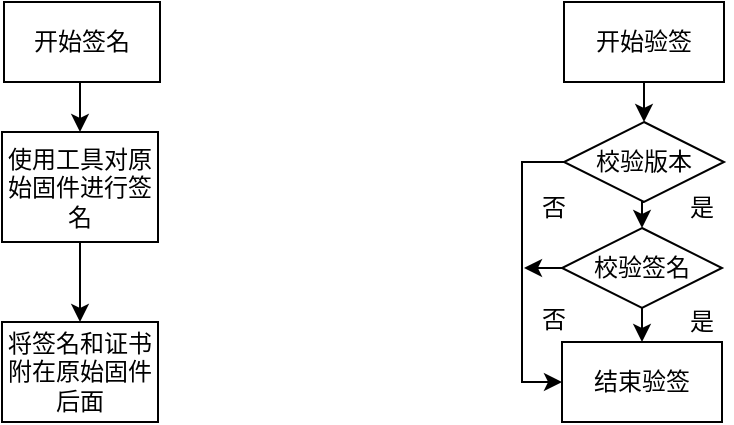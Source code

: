 <mxfile version="17.4.6" type="github">
  <diagram id="itXDM7xVuKAZh9ORiLuy" name="Page-1">
    <mxGraphModel dx="782" dy="1647" grid="0" gridSize="10" guides="1" tooltips="1" connect="1" arrows="1" fold="1" page="1" pageScale="1" pageWidth="827" pageHeight="1169" math="0" shadow="0">
      <root>
        <mxCell id="0" />
        <mxCell id="1" parent="0" />
        <mxCell id="Yp8vXP4M79q_ZlIKRfWr-5" style="edgeStyle=orthogonalEdgeStyle;rounded=0;orthogonalLoop=1;jettySize=auto;html=1;exitX=0.5;exitY=1;exitDx=0;exitDy=0;entryX=0.5;entryY=0;entryDx=0;entryDy=0;" parent="1" source="Yp8vXP4M79q_ZlIKRfWr-1" target="Yp8vXP4M79q_ZlIKRfWr-2" edge="1">
          <mxGeometry relative="1" as="geometry" />
        </mxCell>
        <mxCell id="Yp8vXP4M79q_ZlIKRfWr-1" value="开始验签" style="rounded=0;whiteSpace=wrap;html=1;" parent="1" vertex="1">
          <mxGeometry x="360" y="-240" width="80" height="40" as="geometry" />
        </mxCell>
        <mxCell id="Yp8vXP4M79q_ZlIKRfWr-6" style="edgeStyle=orthogonalEdgeStyle;rounded=0;orthogonalLoop=1;jettySize=auto;html=1;exitX=0.5;exitY=1;exitDx=0;exitDy=0;entryX=0.5;entryY=0;entryDx=0;entryDy=0;" parent="1" source="Yp8vXP4M79q_ZlIKRfWr-2" target="Yp8vXP4M79q_ZlIKRfWr-4" edge="1">
          <mxGeometry relative="1" as="geometry" />
        </mxCell>
        <mxCell id="Yp8vXP4M79q_ZlIKRfWr-13" style="edgeStyle=orthogonalEdgeStyle;rounded=0;orthogonalLoop=1;jettySize=auto;html=1;exitX=0;exitY=0.5;exitDx=0;exitDy=0;entryX=0;entryY=0.5;entryDx=0;entryDy=0;" parent="1" source="Yp8vXP4M79q_ZlIKRfWr-2" target="Yp8vXP4M79q_ZlIKRfWr-9" edge="1">
          <mxGeometry relative="1" as="geometry" />
        </mxCell>
        <mxCell id="Yp8vXP4M79q_ZlIKRfWr-2" value="校验版本" style="rhombus;whiteSpace=wrap;html=1;" parent="1" vertex="1">
          <mxGeometry x="360" y="-180" width="80" height="40" as="geometry" />
        </mxCell>
        <mxCell id="Yp8vXP4M79q_ZlIKRfWr-10" style="edgeStyle=orthogonalEdgeStyle;rounded=0;orthogonalLoop=1;jettySize=auto;html=1;exitX=0.5;exitY=1;exitDx=0;exitDy=0;entryX=0.5;entryY=0;entryDx=0;entryDy=0;" parent="1" source="Yp8vXP4M79q_ZlIKRfWr-4" target="Yp8vXP4M79q_ZlIKRfWr-9" edge="1">
          <mxGeometry relative="1" as="geometry" />
        </mxCell>
        <mxCell id="Yp8vXP4M79q_ZlIKRfWr-14" style="edgeStyle=orthogonalEdgeStyle;rounded=0;orthogonalLoop=1;jettySize=auto;html=1;exitX=0;exitY=0.5;exitDx=0;exitDy=0;" parent="1" source="Yp8vXP4M79q_ZlIKRfWr-4" edge="1">
          <mxGeometry relative="1" as="geometry">
            <mxPoint x="340" y="-107" as="targetPoint" />
          </mxGeometry>
        </mxCell>
        <mxCell id="Yp8vXP4M79q_ZlIKRfWr-4" value="校验签名" style="rhombus;whiteSpace=wrap;html=1;" parent="1" vertex="1">
          <mxGeometry x="359" y="-127" width="80" height="40" as="geometry" />
        </mxCell>
        <mxCell id="Yp8vXP4M79q_ZlIKRfWr-9" value="结束验签" style="rounded=0;whiteSpace=wrap;html=1;" parent="1" vertex="1">
          <mxGeometry x="359" y="-70" width="80" height="40" as="geometry" />
        </mxCell>
        <mxCell id="Yp8vXP4M79q_ZlIKRfWr-11" value="是" style="text;html=1;strokeColor=none;fillColor=none;align=center;verticalAlign=middle;whiteSpace=wrap;rounded=0;" parent="1" vertex="1">
          <mxGeometry x="414" y="-147" width="30" height="20" as="geometry" />
        </mxCell>
        <mxCell id="Yp8vXP4M79q_ZlIKRfWr-12" value="是" style="text;html=1;strokeColor=none;fillColor=none;align=center;verticalAlign=middle;whiteSpace=wrap;rounded=0;" parent="1" vertex="1">
          <mxGeometry x="414" y="-90" width="30" height="20" as="geometry" />
        </mxCell>
        <mxCell id="Yp8vXP4M79q_ZlIKRfWr-15" value="否" style="text;html=1;strokeColor=none;fillColor=none;align=center;verticalAlign=middle;whiteSpace=wrap;rounded=0;" parent="1" vertex="1">
          <mxGeometry x="340" y="-147" width="30" height="20" as="geometry" />
        </mxCell>
        <mxCell id="Yp8vXP4M79q_ZlIKRfWr-16" value="否" style="text;html=1;strokeColor=none;fillColor=none;align=center;verticalAlign=middle;whiteSpace=wrap;rounded=0;" parent="1" vertex="1">
          <mxGeometry x="340" y="-90" width="30" height="17" as="geometry" />
        </mxCell>
        <mxCell id="Yp8vXP4M79q_ZlIKRfWr-20" style="edgeStyle=orthogonalEdgeStyle;rounded=0;orthogonalLoop=1;jettySize=auto;html=1;exitX=0.5;exitY=1;exitDx=0;exitDy=0;entryX=0.5;entryY=0;entryDx=0;entryDy=0;" parent="1" source="Yp8vXP4M79q_ZlIKRfWr-17" target="Yp8vXP4M79q_ZlIKRfWr-18" edge="1">
          <mxGeometry relative="1" as="geometry" />
        </mxCell>
        <mxCell id="Yp8vXP4M79q_ZlIKRfWr-17" value="开始签名" style="rounded=0;whiteSpace=wrap;html=1;" parent="1" vertex="1">
          <mxGeometry x="80" y="-240" width="78" height="40" as="geometry" />
        </mxCell>
        <mxCell id="Yp8vXP4M79q_ZlIKRfWr-21" style="edgeStyle=orthogonalEdgeStyle;rounded=0;orthogonalLoop=1;jettySize=auto;html=1;exitX=0.5;exitY=1;exitDx=0;exitDy=0;entryX=0.5;entryY=0;entryDx=0;entryDy=0;" parent="1" source="Yp8vXP4M79q_ZlIKRfWr-18" target="Yp8vXP4M79q_ZlIKRfWr-19" edge="1">
          <mxGeometry relative="1" as="geometry" />
        </mxCell>
        <mxCell id="Yp8vXP4M79q_ZlIKRfWr-18" value="使用工具对原始固件进行签名" style="rounded=0;whiteSpace=wrap;html=1;" parent="1" vertex="1">
          <mxGeometry x="79" y="-175" width="78" height="55" as="geometry" />
        </mxCell>
        <mxCell id="Yp8vXP4M79q_ZlIKRfWr-19" value="将签名和证书附在原始固件后面" style="rounded=0;whiteSpace=wrap;html=1;" parent="1" vertex="1">
          <mxGeometry x="79" y="-80" width="78" height="50" as="geometry" />
        </mxCell>
      </root>
    </mxGraphModel>
  </diagram>
</mxfile>
